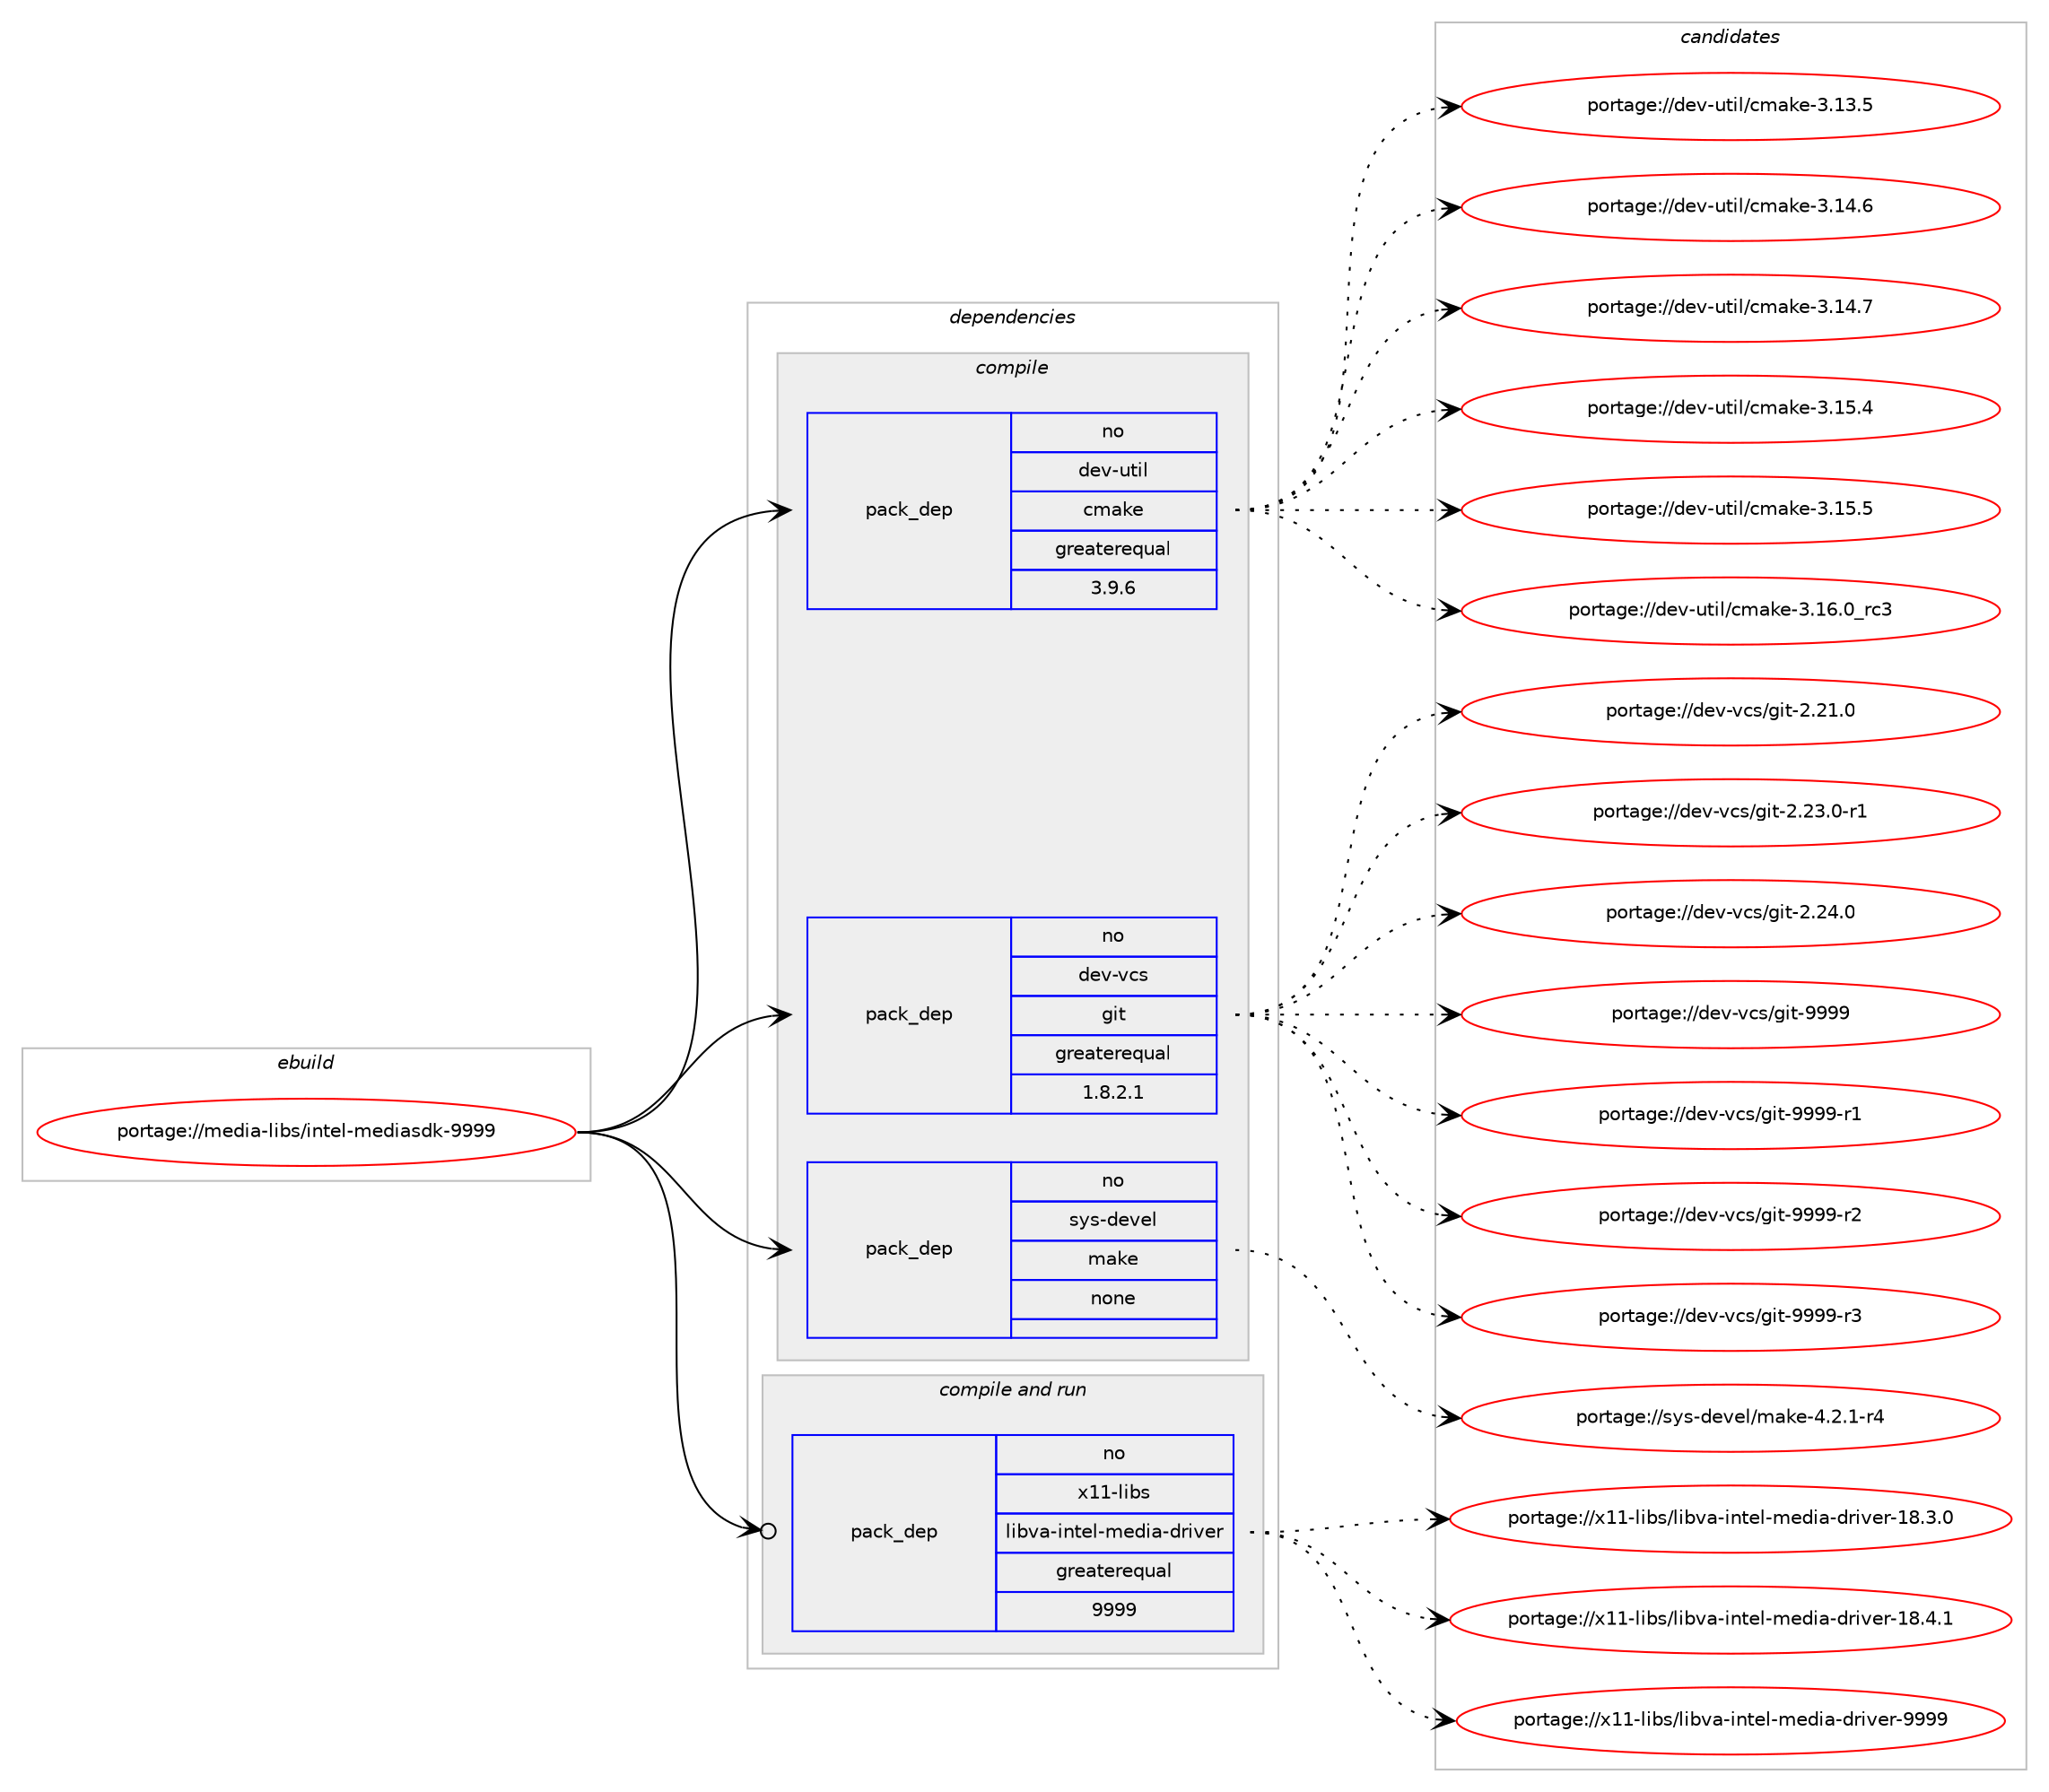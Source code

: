 digraph prolog {

# *************
# Graph options
# *************

newrank=true;
concentrate=true;
compound=true;
graph [rankdir=LR,fontname=Helvetica,fontsize=10,ranksep=1.5];#, ranksep=2.5, nodesep=0.2];
edge  [arrowhead=vee];
node  [fontname=Helvetica,fontsize=10];

# **********
# The ebuild
# **********

subgraph cluster_leftcol {
color=gray;
rank=same;
label=<<i>ebuild</i>>;
id [label="portage://media-libs/intel-mediasdk-9999", color=red, width=4, href="../media-libs/intel-mediasdk-9999.svg"];
}

# ****************
# The dependencies
# ****************

subgraph cluster_midcol {
color=gray;
label=<<i>dependencies</i>>;
subgraph cluster_compile {
fillcolor="#eeeeee";
style=filled;
label=<<i>compile</i>>;
subgraph pack234725 {
dependency319714 [label=<<TABLE BORDER="0" CELLBORDER="1" CELLSPACING="0" CELLPADDING="4" WIDTH="220"><TR><TD ROWSPAN="6" CELLPADDING="30">pack_dep</TD></TR><TR><TD WIDTH="110">no</TD></TR><TR><TD>dev-util</TD></TR><TR><TD>cmake</TD></TR><TR><TD>greaterequal</TD></TR><TR><TD>3.9.6</TD></TR></TABLE>>, shape=none, color=blue];
}
id:e -> dependency319714:w [weight=20,style="solid",arrowhead="vee"];
subgraph pack234726 {
dependency319715 [label=<<TABLE BORDER="0" CELLBORDER="1" CELLSPACING="0" CELLPADDING="4" WIDTH="220"><TR><TD ROWSPAN="6" CELLPADDING="30">pack_dep</TD></TR><TR><TD WIDTH="110">no</TD></TR><TR><TD>dev-vcs</TD></TR><TR><TD>git</TD></TR><TR><TD>greaterequal</TD></TR><TR><TD>1.8.2.1</TD></TR></TABLE>>, shape=none, color=blue];
}
id:e -> dependency319715:w [weight=20,style="solid",arrowhead="vee"];
subgraph pack234727 {
dependency319716 [label=<<TABLE BORDER="0" CELLBORDER="1" CELLSPACING="0" CELLPADDING="4" WIDTH="220"><TR><TD ROWSPAN="6" CELLPADDING="30">pack_dep</TD></TR><TR><TD WIDTH="110">no</TD></TR><TR><TD>sys-devel</TD></TR><TR><TD>make</TD></TR><TR><TD>none</TD></TR><TR><TD></TD></TR></TABLE>>, shape=none, color=blue];
}
id:e -> dependency319716:w [weight=20,style="solid",arrowhead="vee"];
}
subgraph cluster_compileandrun {
fillcolor="#eeeeee";
style=filled;
label=<<i>compile and run</i>>;
subgraph pack234728 {
dependency319717 [label=<<TABLE BORDER="0" CELLBORDER="1" CELLSPACING="0" CELLPADDING="4" WIDTH="220"><TR><TD ROWSPAN="6" CELLPADDING="30">pack_dep</TD></TR><TR><TD WIDTH="110">no</TD></TR><TR><TD>x11-libs</TD></TR><TR><TD>libva-intel-media-driver</TD></TR><TR><TD>greaterequal</TD></TR><TR><TD>9999</TD></TR></TABLE>>, shape=none, color=blue];
}
id:e -> dependency319717:w [weight=20,style="solid",arrowhead="odotvee"];
}
subgraph cluster_run {
fillcolor="#eeeeee";
style=filled;
label=<<i>run</i>>;
}
}

# **************
# The candidates
# **************

subgraph cluster_choices {
rank=same;
color=gray;
label=<<i>candidates</i>>;

subgraph choice234725 {
color=black;
nodesep=1;
choiceportage1001011184511711610510847991099710710145514649514653 [label="portage://dev-util/cmake-3.13.5", color=red, width=4,href="../dev-util/cmake-3.13.5.svg"];
choiceportage1001011184511711610510847991099710710145514649524654 [label="portage://dev-util/cmake-3.14.6", color=red, width=4,href="../dev-util/cmake-3.14.6.svg"];
choiceportage1001011184511711610510847991099710710145514649524655 [label="portage://dev-util/cmake-3.14.7", color=red, width=4,href="../dev-util/cmake-3.14.7.svg"];
choiceportage1001011184511711610510847991099710710145514649534652 [label="portage://dev-util/cmake-3.15.4", color=red, width=4,href="../dev-util/cmake-3.15.4.svg"];
choiceportage1001011184511711610510847991099710710145514649534653 [label="portage://dev-util/cmake-3.15.5", color=red, width=4,href="../dev-util/cmake-3.15.5.svg"];
choiceportage1001011184511711610510847991099710710145514649544648951149951 [label="portage://dev-util/cmake-3.16.0_rc3", color=red, width=4,href="../dev-util/cmake-3.16.0_rc3.svg"];
dependency319714:e -> choiceportage1001011184511711610510847991099710710145514649514653:w [style=dotted,weight="100"];
dependency319714:e -> choiceportage1001011184511711610510847991099710710145514649524654:w [style=dotted,weight="100"];
dependency319714:e -> choiceportage1001011184511711610510847991099710710145514649524655:w [style=dotted,weight="100"];
dependency319714:e -> choiceportage1001011184511711610510847991099710710145514649534652:w [style=dotted,weight="100"];
dependency319714:e -> choiceportage1001011184511711610510847991099710710145514649534653:w [style=dotted,weight="100"];
dependency319714:e -> choiceportage1001011184511711610510847991099710710145514649544648951149951:w [style=dotted,weight="100"];
}
subgraph choice234726 {
color=black;
nodesep=1;
choiceportage10010111845118991154710310511645504650494648 [label="portage://dev-vcs/git-2.21.0", color=red, width=4,href="../dev-vcs/git-2.21.0.svg"];
choiceportage100101118451189911547103105116455046505146484511449 [label="portage://dev-vcs/git-2.23.0-r1", color=red, width=4,href="../dev-vcs/git-2.23.0-r1.svg"];
choiceportage10010111845118991154710310511645504650524648 [label="portage://dev-vcs/git-2.24.0", color=red, width=4,href="../dev-vcs/git-2.24.0.svg"];
choiceportage1001011184511899115471031051164557575757 [label="portage://dev-vcs/git-9999", color=red, width=4,href="../dev-vcs/git-9999.svg"];
choiceportage10010111845118991154710310511645575757574511449 [label="portage://dev-vcs/git-9999-r1", color=red, width=4,href="../dev-vcs/git-9999-r1.svg"];
choiceportage10010111845118991154710310511645575757574511450 [label="portage://dev-vcs/git-9999-r2", color=red, width=4,href="../dev-vcs/git-9999-r2.svg"];
choiceportage10010111845118991154710310511645575757574511451 [label="portage://dev-vcs/git-9999-r3", color=red, width=4,href="../dev-vcs/git-9999-r3.svg"];
dependency319715:e -> choiceportage10010111845118991154710310511645504650494648:w [style=dotted,weight="100"];
dependency319715:e -> choiceportage100101118451189911547103105116455046505146484511449:w [style=dotted,weight="100"];
dependency319715:e -> choiceportage10010111845118991154710310511645504650524648:w [style=dotted,weight="100"];
dependency319715:e -> choiceportage1001011184511899115471031051164557575757:w [style=dotted,weight="100"];
dependency319715:e -> choiceportage10010111845118991154710310511645575757574511449:w [style=dotted,weight="100"];
dependency319715:e -> choiceportage10010111845118991154710310511645575757574511450:w [style=dotted,weight="100"];
dependency319715:e -> choiceportage10010111845118991154710310511645575757574511451:w [style=dotted,weight="100"];
}
subgraph choice234727 {
color=black;
nodesep=1;
choiceportage1151211154510010111810110847109971071014552465046494511452 [label="portage://sys-devel/make-4.2.1-r4", color=red, width=4,href="../sys-devel/make-4.2.1-r4.svg"];
dependency319716:e -> choiceportage1151211154510010111810110847109971071014552465046494511452:w [style=dotted,weight="100"];
}
subgraph choice234728 {
color=black;
nodesep=1;
choiceportage120494945108105981154710810598118974510511011610110845109101100105974510011410511810111445495646514648 [label="portage://x11-libs/libva-intel-media-driver-18.3.0", color=red, width=4,href="../x11-libs/libva-intel-media-driver-18.3.0.svg"];
choiceportage120494945108105981154710810598118974510511011610110845109101100105974510011410511810111445495646524649 [label="portage://x11-libs/libva-intel-media-driver-18.4.1", color=red, width=4,href="../x11-libs/libva-intel-media-driver-18.4.1.svg"];
choiceportage12049494510810598115471081059811897451051101161011084510910110010597451001141051181011144557575757 [label="portage://x11-libs/libva-intel-media-driver-9999", color=red, width=4,href="../x11-libs/libva-intel-media-driver-9999.svg"];
dependency319717:e -> choiceportage120494945108105981154710810598118974510511011610110845109101100105974510011410511810111445495646514648:w [style=dotted,weight="100"];
dependency319717:e -> choiceportage120494945108105981154710810598118974510511011610110845109101100105974510011410511810111445495646524649:w [style=dotted,weight="100"];
dependency319717:e -> choiceportage12049494510810598115471081059811897451051101161011084510910110010597451001141051181011144557575757:w [style=dotted,weight="100"];
}
}

}
